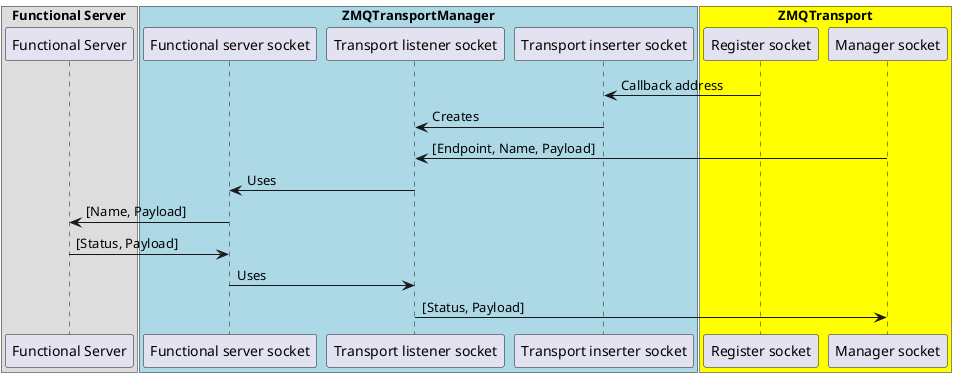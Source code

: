 @startuml

!$transport = "ZMQTransport"
!$t_manager_socket = "Manager socket"
!$t_register_socket = "Register socket"

!$manager = "ZMQTransportManager"
!$m_transport_inserter = "Transport inserter socket"
!$m_transport_listener = "Transport listener socket"
!$m_fserver_socket = "Functional server socket"

!$fserver = "Functional Server"

box "$fserver"
participant "$fserver"
end box

box "$manager" #LightBlue
participant "$m_fserver_socket"
participant "$m_transport_listener"
participant "$m_transport_inserter"
end box

box "$transport" #Yellow
participant "$t_register_socket"
participant "$t_manager_socket"
end box


"$t_register_socket" -> "$m_transport_inserter": Callback address
"$m_transport_inserter" -> "$m_transport_listener": Creates
"$t_manager_socket" -> "$m_transport_listener": [Endpoint, Name, Payload]
"$m_transport_listener" -> "$m_fserver_socket": Uses
"$m_fserver_socket" -> "$fserver": [Name, Payload]
"$m_fserver_socket" <- "$fserver": [Status, Payload]
"$m_transport_listener" <- "$m_fserver_socket": Uses
"$m_transport_listener" -> "$t_manager_socket": [Status, Payload]

@enduml
